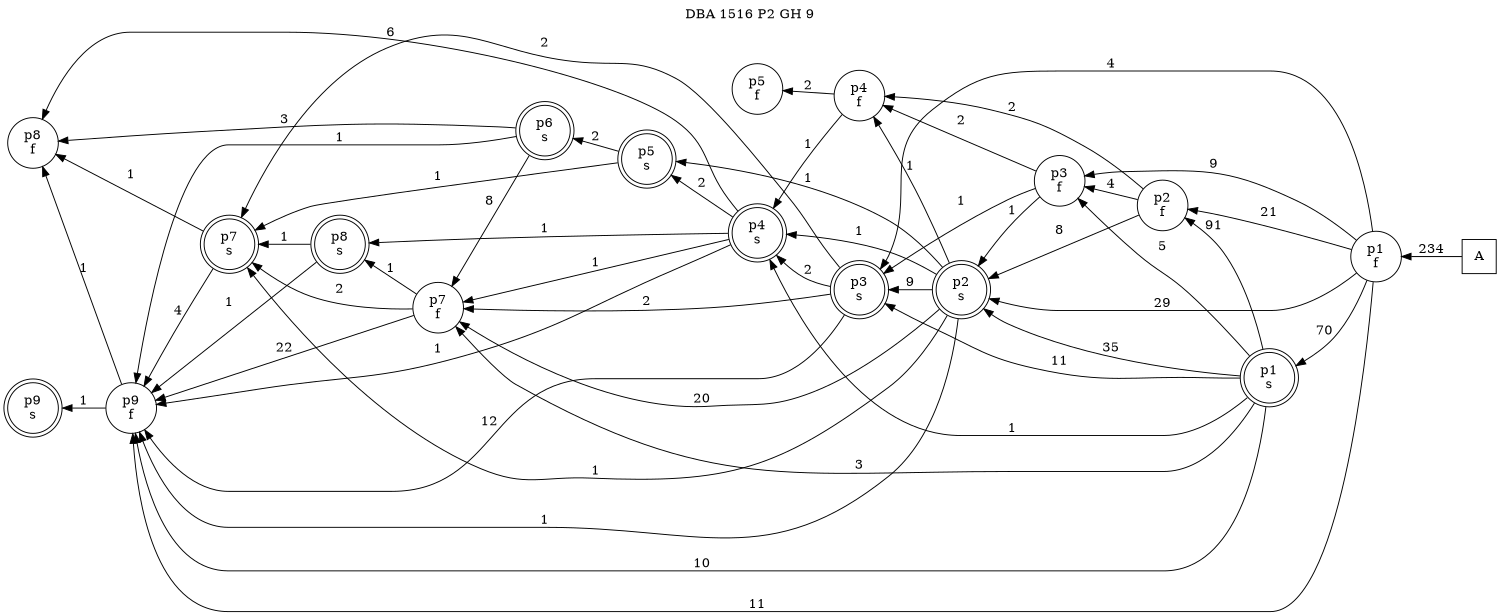 digraph DBA_1516_P2_GH_9_GOOD {
labelloc="tl"
label= " DBA 1516 P2 GH 9 "
rankdir="RL";
graph [ size=" 10 , 10 !"]

"A" [shape="square" label="A"]
"p1_f" [shape="circle" label="p1
f"]
"p1_s" [shape="doublecircle" label="p1
s"]
"p2_f" [shape="circle" label="p2
f"]
"p3_f" [shape="circle" label="p3
f"]
"p4_f" [shape="circle" label="p4
f"]
"p5_f" [shape="circle" label="p5
f"]
"p2_s" [shape="doublecircle" label="p2
s"]
"p3_s" [shape="doublecircle" label="p3
s"]
"p4_s" [shape="doublecircle" label="p4
s"]
"p5_s" [shape="doublecircle" label="p5
s"]
"p6_s" [shape="doublecircle" label="p6
s"]
"p7_f" [shape="circle" label="p7
f"]
"p8_s" [shape="doublecircle" label="p8
s"]
"p9_f" [shape="circle" label="p9
f"]
"p8_f" [shape="circle" label="p8
f"]
"p7_s" [shape="doublecircle" label="p7
s"]
"p9_s" [shape="doublecircle" label="p9
s"]
"A" -> "p1_f" [ label=234]
"p1_f" -> "p1_s" [ label=70]
"p1_f" -> "p2_f" [ label=21]
"p1_f" -> "p3_f" [ label=9]
"p1_f" -> "p2_s" [ label=29]
"p1_f" -> "p3_s" [ label=4]
"p1_f" -> "p9_f" [ label=11]
"p1_s" -> "p2_f" [ label=91]
"p1_s" -> "p3_f" [ label=5]
"p1_s" -> "p2_s" [ label=35]
"p1_s" -> "p3_s" [ label=11]
"p1_s" -> "p4_s" [ label=1]
"p1_s" -> "p7_f" [ label=3]
"p1_s" -> "p9_f" [ label=10]
"p2_f" -> "p3_f" [ label=4]
"p2_f" -> "p4_f" [ label=2]
"p2_f" -> "p2_s" [ label=8]
"p3_f" -> "p4_f" [ label=2]
"p3_f" -> "p2_s" [ label=1]
"p3_f" -> "p3_s" [ label=1]
"p4_f" -> "p5_f" [ label=2]
"p4_f" -> "p4_s" [ label=1]
"p2_s" -> "p4_f" [ label=1]
"p2_s" -> "p3_s" [ label=9]
"p2_s" -> "p4_s" [ label=1]
"p2_s" -> "p5_s" [ label=1]
"p2_s" -> "p7_f" [ label=20]
"p2_s" -> "p9_f" [ label=1]
"p2_s" -> "p7_s" [ label=1]
"p3_s" -> "p4_s" [ label=2]
"p3_s" -> "p7_f" [ label=2]
"p3_s" -> "p9_f" [ label=12]
"p3_s" -> "p7_s" [ label=2]
"p4_s" -> "p5_s" [ label=2]
"p4_s" -> "p7_f" [ label=1]
"p4_s" -> "p8_s" [ label=1]
"p4_s" -> "p9_f" [ label=1]
"p4_s" -> "p8_f" [ label=6]
"p5_s" -> "p6_s" [ label=2]
"p5_s" -> "p7_s" [ label=1]
"p6_s" -> "p7_f" [ label=8]
"p6_s" -> "p9_f" [ label=1]
"p6_s" -> "p8_f" [ label=3]
"p7_f" -> "p8_s" [ label=1]
"p7_f" -> "p9_f" [ label=22]
"p7_f" -> "p7_s" [ label=2]
"p8_s" -> "p9_f" [ label=1]
"p8_s" -> "p7_s" [ label=1]
"p9_f" -> "p8_f" [ label=1]
"p9_f" -> "p9_s" [ label=1]
"p7_s" -> "p9_f" [ label=4]
"p7_s" -> "p8_f" [ label=1]
}
